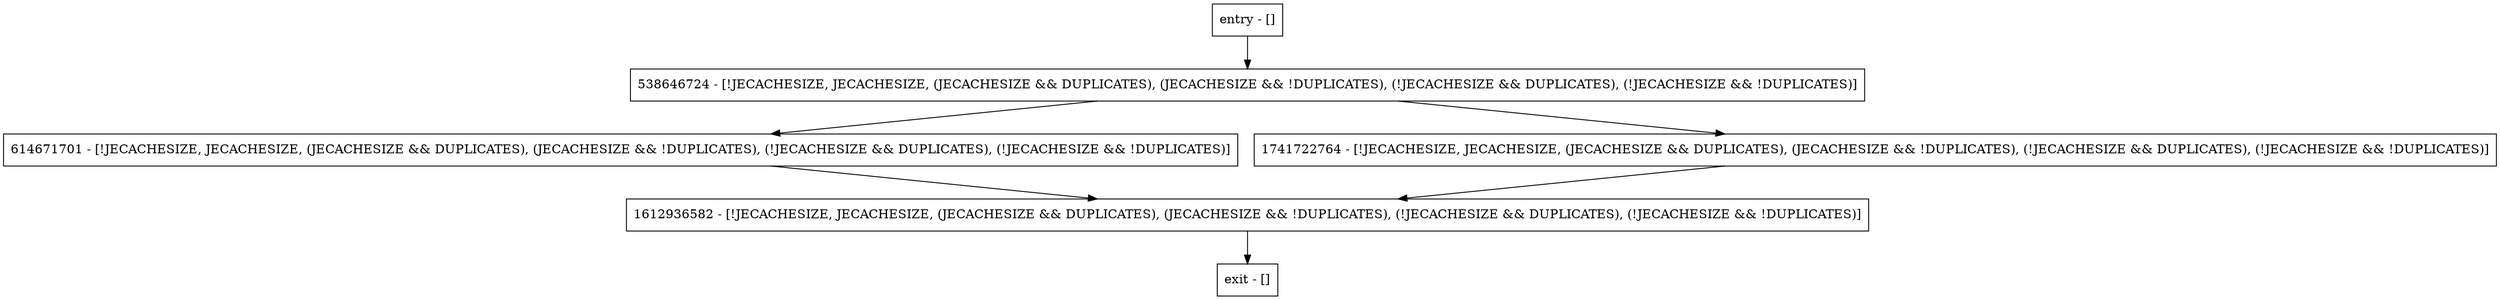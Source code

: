 digraph replicatedBitSet {
node [shape=record];
entry [label="entry - []"];
exit [label="exit - []"];
614671701 [label="614671701 - [!JECACHESIZE, JECACHESIZE, (JECACHESIZE && DUPLICATES), (JECACHESIZE && !DUPLICATES), (!JECACHESIZE && DUPLICATES), (!JECACHESIZE && !DUPLICATES)]"];
1741722764 [label="1741722764 - [!JECACHESIZE, JECACHESIZE, (JECACHESIZE && DUPLICATES), (JECACHESIZE && !DUPLICATES), (!JECACHESIZE && DUPLICATES), (!JECACHESIZE && !DUPLICATES)]"];
1612936582 [label="1612936582 - [!JECACHESIZE, JECACHESIZE, (JECACHESIZE && DUPLICATES), (JECACHESIZE && !DUPLICATES), (!JECACHESIZE && DUPLICATES), (!JECACHESIZE && !DUPLICATES)]"];
538646724 [label="538646724 - [!JECACHESIZE, JECACHESIZE, (JECACHESIZE && DUPLICATES), (JECACHESIZE && !DUPLICATES), (!JECACHESIZE && DUPLICATES), (!JECACHESIZE && !DUPLICATES)]"];
entry;
exit;
entry -> 538646724;
614671701 -> 1612936582;
1741722764 -> 1612936582;
1612936582 -> exit;
538646724 -> 614671701;
538646724 -> 1741722764;
}
